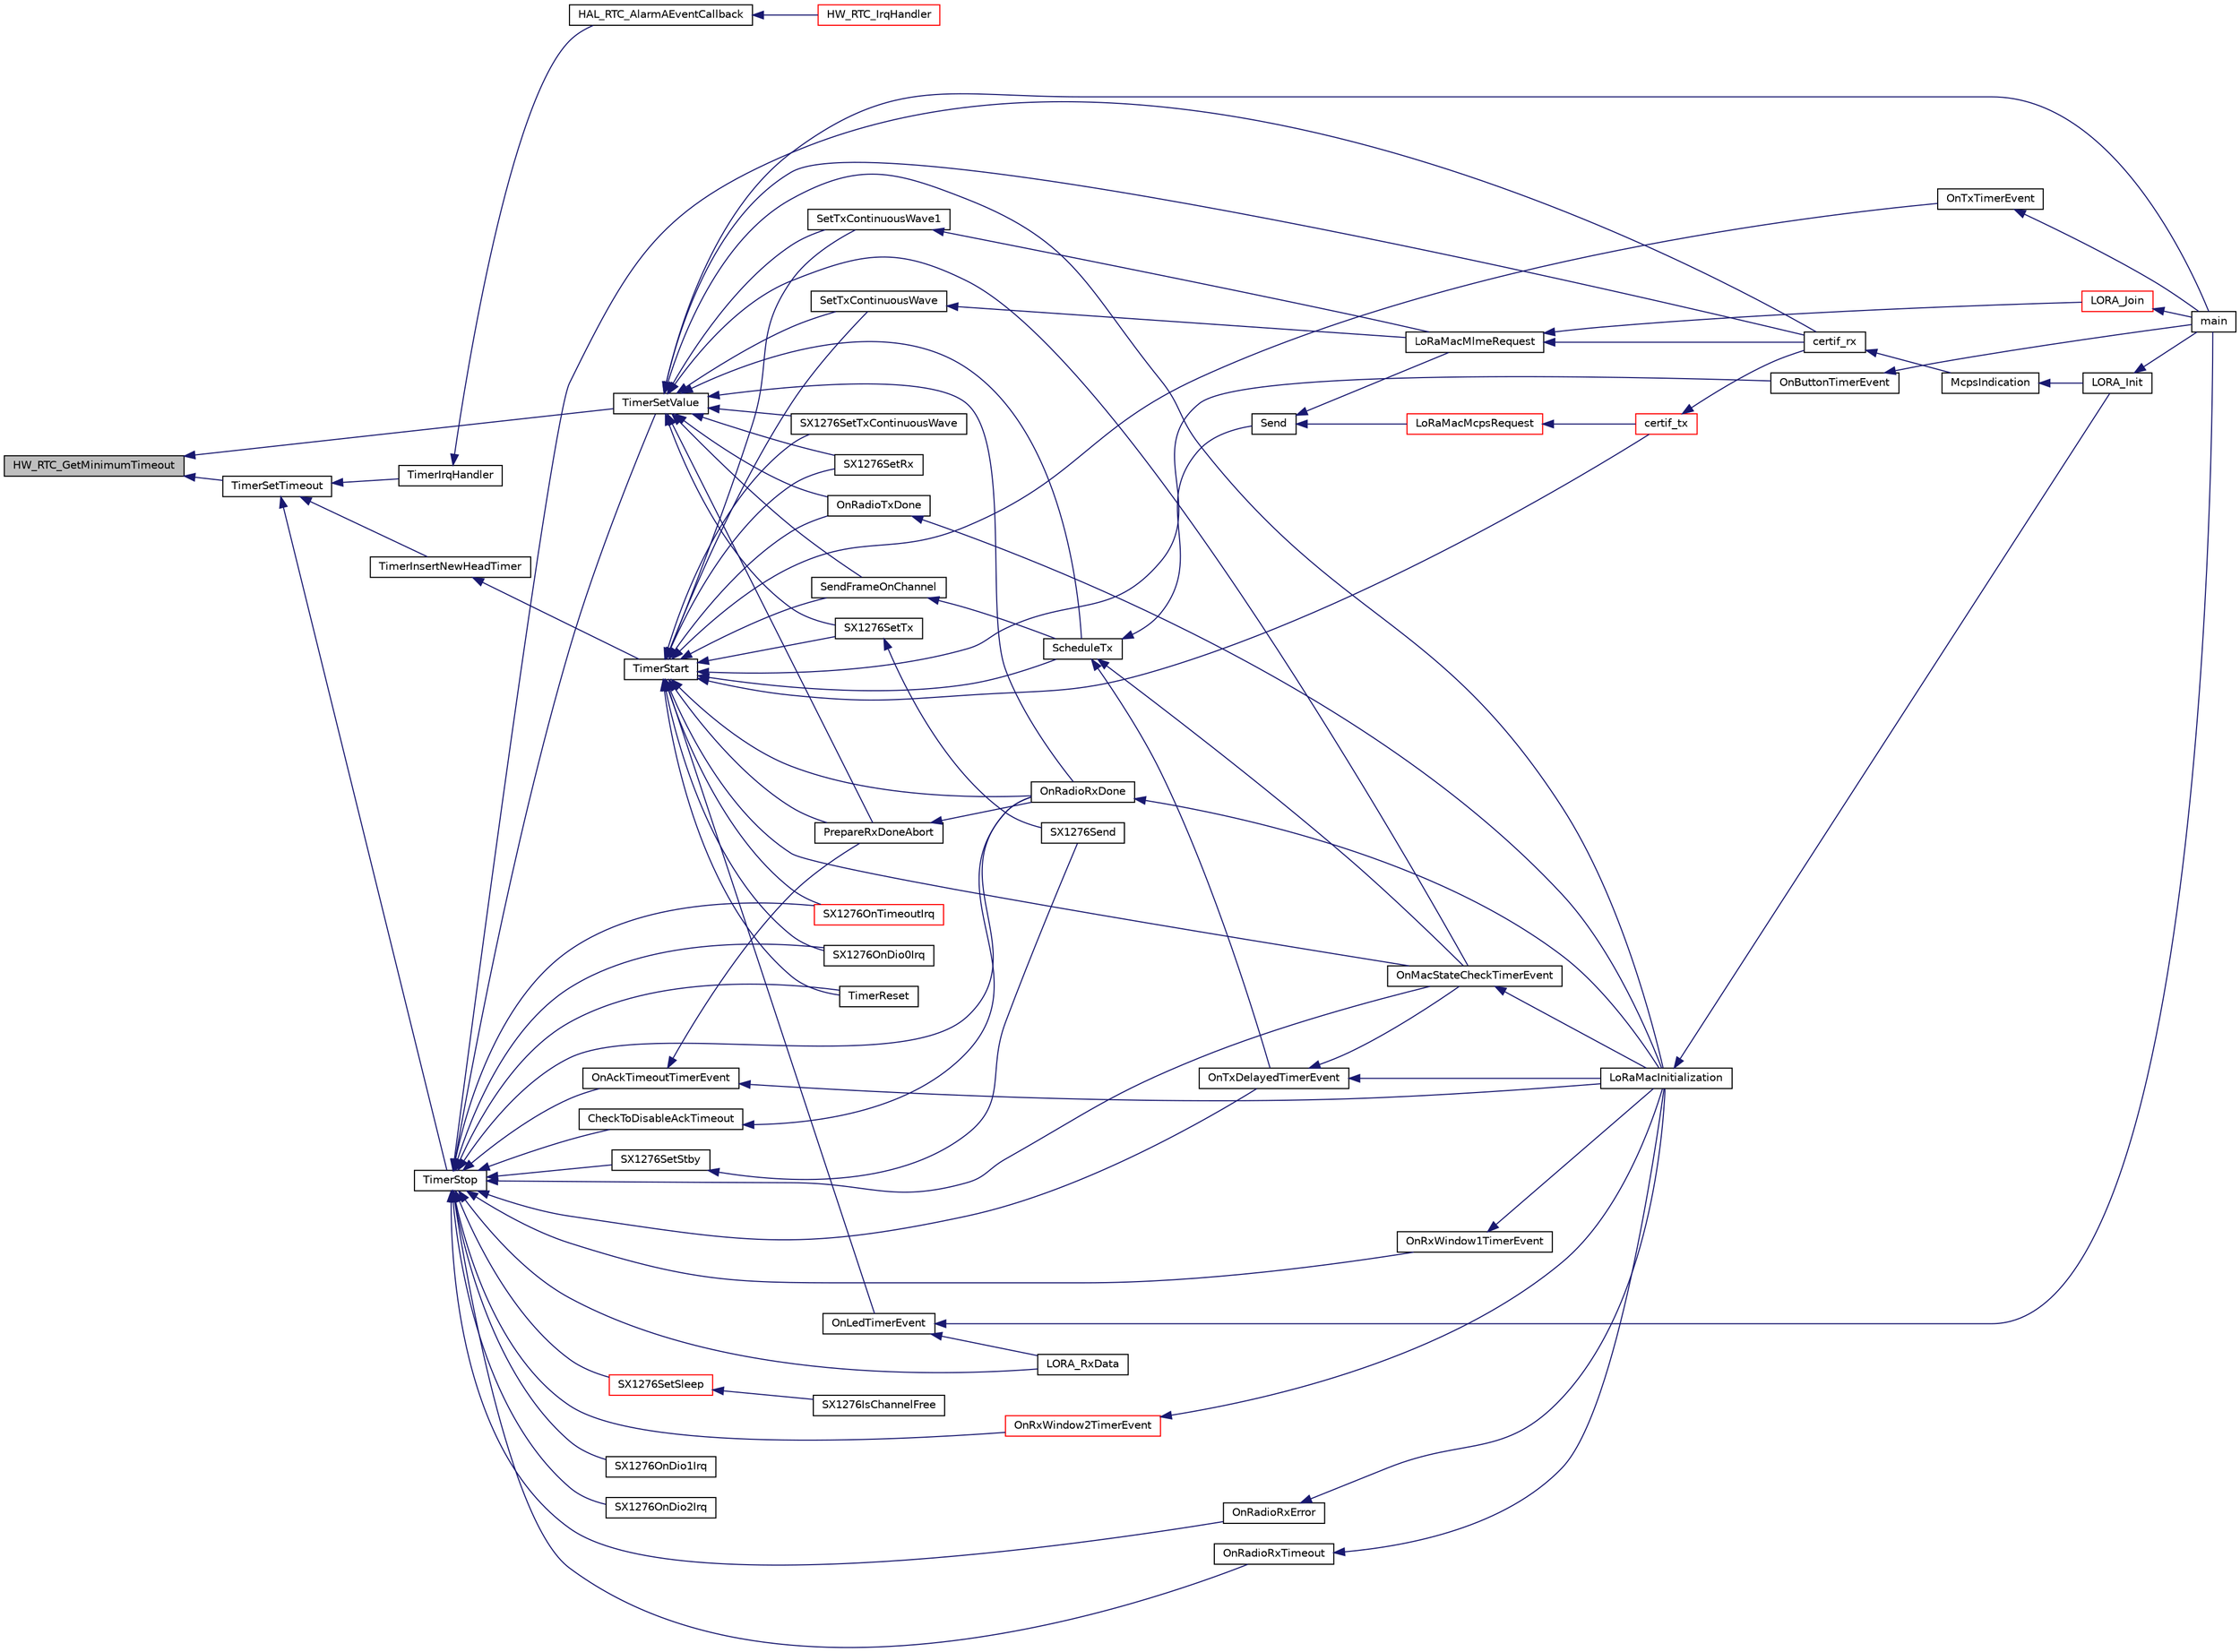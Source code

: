 digraph "HW_RTC_GetMinimumTimeout"
{
  edge [fontname="Helvetica",fontsize="10",labelfontname="Helvetica",labelfontsize="10"];
  node [fontname="Helvetica",fontsize="10",shape=record];
  rankdir="LR";
  Node104 [label="HW_RTC_GetMinimumTimeout",height=0.2,width=0.4,color="black", fillcolor="grey75", style="filled", fontcolor="black"];
  Node104 -> Node105 [dir="back",color="midnightblue",fontsize="10",style="solid"];
  Node105 [label="TimerSetValue",height=0.2,width=0.4,color="black", fillcolor="white", style="filled",URL="$time_server_8h.html#ad56c30124de6deefb3e32bbee2a4ba46",tooltip="Set timer new timeout value "];
  Node105 -> Node106 [dir="back",color="midnightblue",fontsize="10",style="solid"];
  Node106 [label="SX1276SetRx",height=0.2,width=0.4,color="black", fillcolor="white", style="filled",URL="$sx1276_8h.html#a8c2df9351fbde83379717dc6f76e5c11",tooltip="Sets the radio in reception mode for the given time "];
  Node105 -> Node107 [dir="back",color="midnightblue",fontsize="10",style="solid"];
  Node107 [label="SX1276SetTx",height=0.2,width=0.4,color="black", fillcolor="white", style="filled",URL="$sx1276_8c.html#a4aea9f6f1070dfd4e4b73bb5ddc1fe38",tooltip="Sets the SX1276 in transmission mode for the given time "];
  Node107 -> Node108 [dir="back",color="midnightblue",fontsize="10",style="solid"];
  Node108 [label="SX1276Send",height=0.2,width=0.4,color="black", fillcolor="white", style="filled",URL="$sx1276_8h.html#a901a3dcdbf26005e0f3f2def3e3d83b3",tooltip="Sends the buffer of size. Prepares the packet to be sent and sets the radio in transmission ..."];
  Node105 -> Node109 [dir="back",color="midnightblue",fontsize="10",style="solid"];
  Node109 [label="SX1276SetTxContinuousWave",height=0.2,width=0.4,color="black", fillcolor="white", style="filled",URL="$sx1276_8h.html#ac77895b054eb64df0ee2fa97061efae8",tooltip="Sets the radio in continuous wave transmission mode "];
  Node105 -> Node110 [dir="back",color="midnightblue",fontsize="10",style="solid"];
  Node110 [label="certif_rx",height=0.2,width=0.4,color="black", fillcolor="white", style="filled",URL="$lora-test_8h.html#ad5e51928ecf0cca8d4f33f9e9c10aba4"];
  Node110 -> Node111 [dir="back",color="midnightblue",fontsize="10",style="solid"];
  Node111 [label="McpsIndication",height=0.2,width=0.4,color="black", fillcolor="white", style="filled",URL="$lora_8c.html#aa62f56dcd70e02213fc6e5d0f04b3d1c",tooltip="MCPS-Indication event function "];
  Node111 -> Node112 [dir="back",color="midnightblue",fontsize="10",style="solid"];
  Node112 [label="LORA_Init",height=0.2,width=0.4,color="black", fillcolor="white", style="filled",URL="$lora_8h.html#a60e6c21550fcaf1cadb87454348046ad",tooltip="Lora Initialisation "];
  Node112 -> Node113 [dir="back",color="midnightblue",fontsize="10",style="solid"];
  Node113 [label="main",height=0.2,width=0.4,color="black", fillcolor="white", style="filled",URL="$main_8c.html#a840291bc02cba5474a4cb46a9b9566fe",tooltip="Main program "];
  Node105 -> Node114 [dir="back",color="midnightblue",fontsize="10",style="solid"];
  Node114 [label="OnRadioTxDone",height=0.2,width=0.4,color="black", fillcolor="white", style="filled",URL="$_lo_ra_mac_8c.html#ac87ba7b0231ab8e90b130849e3dee4be",tooltip="Function to be executed on Radio Tx Done event "];
  Node114 -> Node115 [dir="back",color="midnightblue",fontsize="10",style="solid"];
  Node115 [label="LoRaMacInitialization",height=0.2,width=0.4,color="black", fillcolor="white", style="filled",URL="$group___l_o_r_a_m_a_c.html#ga7ca445cf825e45999810b3991273eba5",tooltip="LoRaMAC layer initialization "];
  Node115 -> Node112 [dir="back",color="midnightblue",fontsize="10",style="solid"];
  Node105 -> Node116 [dir="back",color="midnightblue",fontsize="10",style="solid"];
  Node116 [label="PrepareRxDoneAbort",height=0.2,width=0.4,color="black", fillcolor="white", style="filled",URL="$_lo_ra_mac_8c.html#a420f8e89407bab48414b1058d8071c97",tooltip="This function prepares the MAC to abort the execution of function OnRadioRxDone in case of a receptio..."];
  Node116 -> Node117 [dir="back",color="midnightblue",fontsize="10",style="solid"];
  Node117 [label="OnRadioRxDone",height=0.2,width=0.4,color="black", fillcolor="white", style="filled",URL="$_lo_ra_mac_8c.html#a34d9307ff02304a070ade799731ae0ed",tooltip="Function to be executed on Radio Rx Done event "];
  Node117 -> Node115 [dir="back",color="midnightblue",fontsize="10",style="solid"];
  Node105 -> Node117 [dir="back",color="midnightblue",fontsize="10",style="solid"];
  Node105 -> Node118 [dir="back",color="midnightblue",fontsize="10",style="solid"];
  Node118 [label="OnMacStateCheckTimerEvent",height=0.2,width=0.4,color="black", fillcolor="white", style="filled",URL="$_lo_ra_mac_8c.html#a3f66ff4ffb45c3be2a603fec651da617",tooltip="Function executed on Resend Frame timer event. "];
  Node118 -> Node115 [dir="back",color="midnightblue",fontsize="10",style="solid"];
  Node105 -> Node119 [dir="back",color="midnightblue",fontsize="10",style="solid"];
  Node119 [label="ScheduleTx",height=0.2,width=0.4,color="black", fillcolor="white", style="filled",URL="$_lo_ra_mac_8c.html#afac9f47df560a2c63ebe868fcf531716"];
  Node119 -> Node118 [dir="back",color="midnightblue",fontsize="10",style="solid"];
  Node119 -> Node120 [dir="back",color="midnightblue",fontsize="10",style="solid"];
  Node120 [label="OnTxDelayedTimerEvent",height=0.2,width=0.4,color="black", fillcolor="white", style="filled",URL="$_lo_ra_mac_8c.html#aff2188867ec43982ec7701c4815bc0ba",tooltip="Function executed on duty cycle delayed Tx timer event "];
  Node120 -> Node118 [dir="back",color="midnightblue",fontsize="10",style="solid"];
  Node120 -> Node115 [dir="back",color="midnightblue",fontsize="10",style="solid"];
  Node119 -> Node121 [dir="back",color="midnightblue",fontsize="10",style="solid"];
  Node121 [label="Send",height=0.2,width=0.4,color="black", fillcolor="white", style="filled",URL="$_lo_ra_mac_8c.html#a1d5d30b5cbe0349bab89375480c377bf",tooltip="LoRaMAC layer generic send frame "];
  Node121 -> Node122 [dir="back",color="midnightblue",fontsize="10",style="solid"];
  Node122 [label="LoRaMacMlmeRequest",height=0.2,width=0.4,color="black", fillcolor="white", style="filled",URL="$group___l_o_r_a_m_a_c.html#ga097113f30feecc17c780940ff74af33e",tooltip="LoRaMAC MLME-Request "];
  Node122 -> Node110 [dir="back",color="midnightblue",fontsize="10",style="solid"];
  Node122 -> Node123 [dir="back",color="midnightblue",fontsize="10",style="solid"];
  Node123 [label="LORA_Join",height=0.2,width=0.4,color="red", fillcolor="white", style="filled",URL="$lora_8h.html#a3671e53923a80ddbbd43e56342fd94fa",tooltip="Join a Lora Network in classA  if the device is ABP, this is a pass through functon ..."];
  Node123 -> Node113 [dir="back",color="midnightblue",fontsize="10",style="solid"];
  Node121 -> Node127 [dir="back",color="midnightblue",fontsize="10",style="solid"];
  Node127 [label="LoRaMacMcpsRequest",height=0.2,width=0.4,color="red", fillcolor="white", style="filled",URL="$group___l_o_r_a_m_a_c.html#ga79768f8a3c22aaff84d4dfcc77ad508c",tooltip="LoRaMAC MCPS-Request "];
  Node127 -> Node128 [dir="back",color="midnightblue",fontsize="10",style="solid"];
  Node128 [label="certif_tx",height=0.2,width=0.4,color="red", fillcolor="white", style="filled",URL="$lora-test_8c.html#a735361add977554215fd3e1e70b74760"];
  Node128 -> Node110 [dir="back",color="midnightblue",fontsize="10",style="solid"];
  Node105 -> Node133 [dir="back",color="midnightblue",fontsize="10",style="solid"];
  Node133 [label="SendFrameOnChannel",height=0.2,width=0.4,color="black", fillcolor="white", style="filled",URL="$_lo_ra_mac_8c.html#a2a974677f0401e2575148082667331de",tooltip="LoRaMAC layer prepared frame buffer transmission with channel specification "];
  Node133 -> Node119 [dir="back",color="midnightblue",fontsize="10",style="solid"];
  Node105 -> Node134 [dir="back",color="midnightblue",fontsize="10",style="solid"];
  Node134 [label="SetTxContinuousWave",height=0.2,width=0.4,color="black", fillcolor="white", style="filled",URL="$_lo_ra_mac_8c.html#a6a476e328faedf4544aa63adf40f931e",tooltip="Sets the radio in continuous transmission mode "];
  Node134 -> Node122 [dir="back",color="midnightblue",fontsize="10",style="solid"];
  Node105 -> Node135 [dir="back",color="midnightblue",fontsize="10",style="solid"];
  Node135 [label="SetTxContinuousWave1",height=0.2,width=0.4,color="black", fillcolor="white", style="filled",URL="$_lo_ra_mac_8c.html#a1974034d3a6ef2a0c38f4f853cfb62fb",tooltip="Sets the radio in continuous transmission mode "];
  Node135 -> Node122 [dir="back",color="midnightblue",fontsize="10",style="solid"];
  Node105 -> Node115 [dir="back",color="midnightblue",fontsize="10",style="solid"];
  Node105 -> Node113 [dir="back",color="midnightblue",fontsize="10",style="solid"];
  Node104 -> Node136 [dir="back",color="midnightblue",fontsize="10",style="solid"];
  Node136 [label="TimerSetTimeout",height=0.2,width=0.4,color="black", fillcolor="white", style="filled",URL="$time_server_8c.html#af90925c5246bd6bbc2863d08d4cca3a9",tooltip="Sets a timeout with the duration \"timestamp\" "];
  Node136 -> Node137 [dir="back",color="midnightblue",fontsize="10",style="solid"];
  Node137 [label="TimerInsertNewHeadTimer",height=0.2,width=0.4,color="black", fillcolor="white", style="filled",URL="$time_server_8c.html#abeff03f3b0a3356be8c833bb93d24458",tooltip="Adds or replace the head timer of the list. "];
  Node137 -> Node138 [dir="back",color="midnightblue",fontsize="10",style="solid"];
  Node138 [label="TimerStart",height=0.2,width=0.4,color="black", fillcolor="white", style="filled",URL="$time_server_8h.html#acd2c1f05aa1976f3bbedd389c8710a78",tooltip="Starts and adds the timer object to the list of timer events "];
  Node138 -> Node106 [dir="back",color="midnightblue",fontsize="10",style="solid"];
  Node138 -> Node107 [dir="back",color="midnightblue",fontsize="10",style="solid"];
  Node138 -> Node109 [dir="back",color="midnightblue",fontsize="10",style="solid"];
  Node138 -> Node139 [dir="back",color="midnightblue",fontsize="10",style="solid"];
  Node139 [label="SX1276OnTimeoutIrq",height=0.2,width=0.4,color="red", fillcolor="white", style="filled",URL="$sx1276_8c.html#a3eda1c409a0269313a079389593d75cb",tooltip="Tx & Rx timeout timer callback "];
  Node138 -> Node141 [dir="back",color="midnightblue",fontsize="10",style="solid"];
  Node141 [label="SX1276OnDio0Irq",height=0.2,width=0.4,color="black", fillcolor="white", style="filled",URL="$sx1276_8c.html#a51cff5becabc1485224d53133f99e0e4",tooltip="DIO 0 IRQ callback "];
  Node138 -> Node128 [dir="back",color="midnightblue",fontsize="10",style="solid"];
  Node138 -> Node114 [dir="back",color="midnightblue",fontsize="10",style="solid"];
  Node138 -> Node116 [dir="back",color="midnightblue",fontsize="10",style="solid"];
  Node138 -> Node117 [dir="back",color="midnightblue",fontsize="10",style="solid"];
  Node138 -> Node118 [dir="back",color="midnightblue",fontsize="10",style="solid"];
  Node138 -> Node119 [dir="back",color="midnightblue",fontsize="10",style="solid"];
  Node138 -> Node133 [dir="back",color="midnightblue",fontsize="10",style="solid"];
  Node138 -> Node134 [dir="back",color="midnightblue",fontsize="10",style="solid"];
  Node138 -> Node135 [dir="back",color="midnightblue",fontsize="10",style="solid"];
  Node138 -> Node142 [dir="back",color="midnightblue",fontsize="10",style="solid"];
  Node142 [label="TimerReset",height=0.2,width=0.4,color="black", fillcolor="white", style="filled",URL="$time_server_8h.html#a7fbd64c53ec871110fabc5b14f212904",tooltip="Resets the timer object "];
  Node138 -> Node143 [dir="back",color="midnightblue",fontsize="10",style="solid"];
  Node143 [label="OnButtonTimerEvent",height=0.2,width=0.4,color="black", fillcolor="white", style="filled",URL="$main_8c.html#af27dc6b9241a921349087a139ca57d1e"];
  Node143 -> Node113 [dir="back",color="midnightblue",fontsize="10",style="solid"];
  Node138 -> Node144 [dir="back",color="midnightblue",fontsize="10",style="solid"];
  Node144 [label="OnLedTimerEvent",height=0.2,width=0.4,color="black", fillcolor="white", style="filled",URL="$main_8c.html#a57a758d5054f3e0648c080c33f5384c6"];
  Node144 -> Node113 [dir="back",color="midnightblue",fontsize="10",style="solid"];
  Node144 -> Node145 [dir="back",color="midnightblue",fontsize="10",style="solid"];
  Node145 [label="LORA_RxData",height=0.2,width=0.4,color="black", fillcolor="white", style="filled",URL="$main_8c.html#af9b5cc17bd270c1734e3e6465b75f86f"];
  Node138 -> Node126 [dir="back",color="midnightblue",fontsize="10",style="solid"];
  Node126 [label="OnTxTimerEvent",height=0.2,width=0.4,color="black", fillcolor="white", style="filled",URL="$main_8c.html#aa660732a6ebc018e235409094d603160"];
  Node126 -> Node113 [dir="back",color="midnightblue",fontsize="10",style="solid"];
  Node136 -> Node146 [dir="back",color="midnightblue",fontsize="10",style="solid"];
  Node146 [label="TimerIrqHandler",height=0.2,width=0.4,color="black", fillcolor="white", style="filled",URL="$time_server_8h.html#a742ab8d86db201a8b5d900ce8e27cf90",tooltip="Timer IRQ event handler "];
  Node146 -> Node147 [dir="back",color="midnightblue",fontsize="10",style="solid"];
  Node147 [label="HAL_RTC_AlarmAEventCallback",height=0.2,width=0.4,color="black", fillcolor="white", style="filled",URL="$stm32l1xx__hal__msp_8c.html#a11aeff83fd498cddbed3bcddcf017e0a",tooltip="Alarm A callback. "];
  Node147 -> Node148 [dir="back",color="midnightblue",fontsize="10",style="solid"];
  Node148 [label="HW_RTC_IrqHandler",height=0.2,width=0.4,color="red", fillcolor="white", style="filled",URL="$group___lory_s_d_k___r_t_c___functions.html#gae8ae8ef64d3025701112d509285006d4",tooltip="RTC IRQ Handler on the RTC Alarm "];
  Node136 -> Node150 [dir="back",color="midnightblue",fontsize="10",style="solid"];
  Node150 [label="TimerStop",height=0.2,width=0.4,color="black", fillcolor="white", style="filled",URL="$time_server_8h.html#a8ae899c4e8a9abf49d825d6959aa6bcb",tooltip="Stops and removes the timer object from the list of timer events "];
  Node150 -> Node151 [dir="back",color="midnightblue",fontsize="10",style="solid"];
  Node151 [label="SX1276SetSleep",height=0.2,width=0.4,color="red", fillcolor="white", style="filled",URL="$sx1276_8h.html#a32a7b8c477b2f400f96a3255e1ab7620",tooltip="Sets the radio in sleep mode "];
  Node151 -> Node152 [dir="back",color="midnightblue",fontsize="10",style="solid"];
  Node152 [label="SX1276IsChannelFree",height=0.2,width=0.4,color="black", fillcolor="white", style="filled",URL="$sx1276_8h.html#a29f26f7258f8fcd5c27800295639d7c7",tooltip="Checks if the channel is free for the given time "];
  Node150 -> Node159 [dir="back",color="midnightblue",fontsize="10",style="solid"];
  Node159 [label="SX1276SetStby",height=0.2,width=0.4,color="black", fillcolor="white", style="filled",URL="$sx1276_8h.html#aaef7a98104b400b235ef76de0cfb17df",tooltip="Sets the radio in standby mode "];
  Node159 -> Node108 [dir="back",color="midnightblue",fontsize="10",style="solid"];
  Node150 -> Node139 [dir="back",color="midnightblue",fontsize="10",style="solid"];
  Node150 -> Node141 [dir="back",color="midnightblue",fontsize="10",style="solid"];
  Node150 -> Node160 [dir="back",color="midnightblue",fontsize="10",style="solid"];
  Node160 [label="SX1276OnDio1Irq",height=0.2,width=0.4,color="black", fillcolor="white", style="filled",URL="$sx1276_8c.html#a9b73d7de11f1d4325b0780938d6328fe",tooltip="DIO 1 IRQ callback "];
  Node150 -> Node161 [dir="back",color="midnightblue",fontsize="10",style="solid"];
  Node161 [label="SX1276OnDio2Irq",height=0.2,width=0.4,color="black", fillcolor="white", style="filled",URL="$sx1276_8c.html#a6be9c1a3560cc9d8bc746dcb82f5d8ea",tooltip="DIO 2 IRQ callback "];
  Node150 -> Node110 [dir="back",color="midnightblue",fontsize="10",style="solid"];
  Node150 -> Node117 [dir="back",color="midnightblue",fontsize="10",style="solid"];
  Node150 -> Node162 [dir="back",color="midnightblue",fontsize="10",style="solid"];
  Node162 [label="OnRadioRxError",height=0.2,width=0.4,color="black", fillcolor="white", style="filled",URL="$_lo_ra_mac_8c.html#a414d6e1b6ffc2d8b5dfe2621a9c35ca5",tooltip="Function executed on Radio Rx error event "];
  Node162 -> Node115 [dir="back",color="midnightblue",fontsize="10",style="solid"];
  Node150 -> Node163 [dir="back",color="midnightblue",fontsize="10",style="solid"];
  Node163 [label="OnRadioRxTimeout",height=0.2,width=0.4,color="black", fillcolor="white", style="filled",URL="$_lo_ra_mac_8c.html#a4aa0011eefde1209939b3736fb62fbd1",tooltip="Function executed on Radio Rx Timeout event "];
  Node163 -> Node115 [dir="back",color="midnightblue",fontsize="10",style="solid"];
  Node150 -> Node118 [dir="back",color="midnightblue",fontsize="10",style="solid"];
  Node150 -> Node120 [dir="back",color="midnightblue",fontsize="10",style="solid"];
  Node150 -> Node164 [dir="back",color="midnightblue",fontsize="10",style="solid"];
  Node164 [label="OnRxWindow1TimerEvent",height=0.2,width=0.4,color="black", fillcolor="white", style="filled",URL="$_lo_ra_mac_8c.html#aee5c5399a6f41188ba87be8239bae8a9",tooltip="Function executed on first Rx window timer event "];
  Node164 -> Node115 [dir="back",color="midnightblue",fontsize="10",style="solid"];
  Node150 -> Node165 [dir="back",color="midnightblue",fontsize="10",style="solid"];
  Node165 [label="OnRxWindow2TimerEvent",height=0.2,width=0.4,color="red", fillcolor="white", style="filled",URL="$_lo_ra_mac_8c.html#a280d52c79c5de2428ef3f1e361043b23",tooltip="Function executed on second Rx window timer event "];
  Node165 -> Node115 [dir="back",color="midnightblue",fontsize="10",style="solid"];
  Node150 -> Node171 [dir="back",color="midnightblue",fontsize="10",style="solid"];
  Node171 [label="CheckToDisableAckTimeout",height=0.2,width=0.4,color="black", fillcolor="white", style="filled",URL="$_lo_ra_mac_8c.html#aa36f254fbd91a58953cad5a84d651db3",tooltip="Check if the OnAckTimeoutTimer has do be disabled. If so, the function disables it. "];
  Node171 -> Node117 [dir="back",color="midnightblue",fontsize="10",style="solid"];
  Node150 -> Node172 [dir="back",color="midnightblue",fontsize="10",style="solid"];
  Node172 [label="OnAckTimeoutTimerEvent",height=0.2,width=0.4,color="black", fillcolor="white", style="filled",URL="$_lo_ra_mac_8c.html#a519a3e861bd16b2720a427308c6addc6",tooltip="Function executed on AckTimeout timer event "];
  Node172 -> Node116 [dir="back",color="midnightblue",fontsize="10",style="solid"];
  Node172 -> Node115 [dir="back",color="midnightblue",fontsize="10",style="solid"];
  Node150 -> Node142 [dir="back",color="midnightblue",fontsize="10",style="solid"];
  Node150 -> Node105 [dir="back",color="midnightblue",fontsize="10",style="solid"];
  Node150 -> Node145 [dir="back",color="midnightblue",fontsize="10",style="solid"];
}
